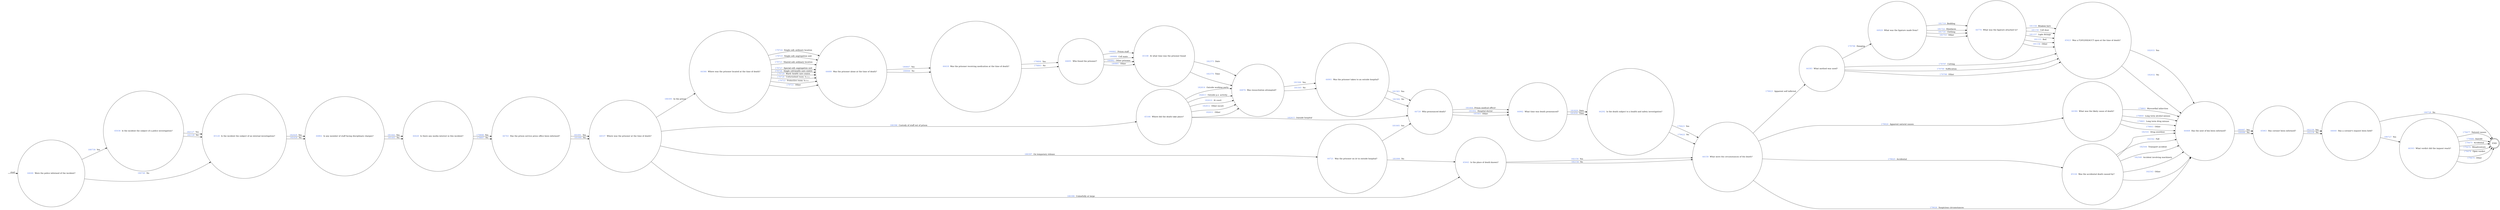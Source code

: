 digraph DEATH_IN_CUSTODY {
  rankdir=LR;
  node [shape = circle];
  START_NODE [label="", shape=none];
  START_NODE -> 44646 [label = "start"];
  END_NODE [label="END", shape="doublecircle"];
  44159 [label = < <FONT COLOR="royalblue">44159 </FONT> What were the circumstances of the death? >];
  44159 -> 44383 [label = < <FONT COLOR="royalblue">179023 </FONT> Apparent self inflicted >];
  44159 -> 44384 [label = < <FONT COLOR="royalblue">179024 </FONT> Apparent natural causes >];
  44159 -> 45144 [label = < <FONT COLOR="royalblue">179025 </FONT> Accidental >];
  44159 -> 44468 [label = < <FONT COLOR="royalblue">179026 </FONT> Suspicious circumstances >];
  44292 [label = < <FONT COLOR="royalblue">44292 </FONT> Is the death subject to a health and safety investigation? >];
  44292 -> 44159 [label = < <FONT COLOR="royalblue">179423 </FONT> Yes >];
  44292 -> 44159 [label = < <FONT COLOR="royalblue">179422 </FONT> No >];
  44303 [label = < <FONT COLOR="royalblue">44303 </FONT> What verdict did the inquest reach? >];
  44303 -> END_NODE [label = < <FONT COLOR="royalblue">179477 </FONT> Natural causes >];
  44303 -> END_NODE [label = < <FONT COLOR="royalblue">179480 </FONT> Suicide >];
  44303 -> END_NODE [label = < <FONT COLOR="royalblue">179475 </FONT> Accidental >];
  44303 -> END_NODE [label = < <FONT COLOR="royalblue">179476 </FONT> Misadventure >];
  44303 -> END_NODE [label = < <FONT COLOR="royalblue">179478 </FONT> Open verdict >];
  44303 -> END_NODE [label = < <FONT COLOR="royalblue">179479 </FONT> Other >];
  44366 [label = < <FONT COLOR="royalblue">44366 </FONT> Where was the prisoner located at the time of death? >];
  44366 -> 44680 [label = < <FONT COLOR="royalblue">179724 </FONT> Single cell: ordinary location >];
  44366 -> 44680 [label = < <FONT COLOR="royalblue">179725 </FONT> Single cell: segregation unit >];
  44366 -> 44680 [label = < <FONT COLOR="royalblue">179723 </FONT> Shared cell: ordinary location >];
  44366 -> 44680 [label = < <FONT COLOR="royalblue">179727 </FONT> Special cell: segregation unit >];
  44366 -> 44680 [label = < <FONT COLOR="royalblue">179726 </FONT> Single cell:health care centre >];
  44366 -> 44680 [label = < <FONT COLOR="royalblue">179729 </FONT> Ward: health care centre >];
  44366 -> 44680 [label = < <FONT COLOR="royalblue">179728 </FONT> Unfurnished room: h.c.c. >];
  44366 -> 44680 [label = < <FONT COLOR="royalblue">179722 </FONT> Protective room: h.c.c. >];
  44366 -> 44680 [label = < <FONT COLOR="royalblue">179721 </FONT> Other >];
  44383 [label = < <FONT COLOR="royalblue">44383 </FONT> What method was used? >];
  44383 -> 44929 [label = < <FONT COLOR="royalblue">179796 </FONT> Hanging >];
  44383 -> 45023 [label = < <FONT COLOR="royalblue">179797 </FONT> Cutting >];
  44383 -> 45023 [label = < <FONT COLOR="royalblue">179799 </FONT> Suffocation >];
  44383 -> 45023 [label = < <FONT COLOR="royalblue">179798 </FONT> Other >];
  44384 [label = < <FONT COLOR="royalblue">44384 </FONT> What was the likely cause of death? >];
  44384 -> 44468 [label = < <FONT COLOR="royalblue">179802 </FONT> Myocardial infarction >];
  44384 -> 44468 [label = < <FONT COLOR="royalblue">179800 </FONT> Long term alcohol misuse >];
  44384 -> 44468 [label = < <FONT COLOR="royalblue">179801 </FONT> Long term drug misuse >];
  44384 -> 44468 [label = < <FONT COLOR="royalblue">179803 </FONT> Other >];
  44418 [label = < <FONT COLOR="royalblue">44418 </FONT> Was the prisoner receiving medication at the time of death? >];
  44418 -> 44691 [label = < <FONT COLOR="royalblue">179894 </FONT> Yes >];
  44418 -> 44691 [label = < <FONT COLOR="royalblue">179893 </FONT> No >];
  44420 [label = < <FONT COLOR="royalblue">44420 </FONT> Is there any media interest in this incident? >];
  44420 -> 44743 [label = < <FONT COLOR="royalblue">179898 </FONT> Yes >];
  44420 -> 44743 [label = < <FONT COLOR="royalblue">179897 </FONT> No >];
  44468 [label = < <FONT COLOR="royalblue">44468 </FONT> Has the next of kin been informed? >];
  44468 -> 45063 [label = < <FONT COLOR="royalblue">180087 </FONT> Yes >];
  44468 -> 45063 [label = < <FONT COLOR="royalblue">180086 </FONT> No >];
  44537 [label = < <FONT COLOR="royalblue">44537 </FONT> Where was the prisoner at the time of death? >];
  44537 -> 44366 [label = < <FONT COLOR="royalblue">180395 </FONT> In the prison >];
  44537 -> 45166 [label = < <FONT COLOR="royalblue">180396 </FONT> Custody of staff out of prison >];
  44537 -> 44721 [label = < <FONT COLOR="royalblue">180397 </FONT> On temporary release >];
  44537 -> 45043 [label = < <FONT COLOR="royalblue">180398 </FONT> Unlawfully at large >];
  44640 [label = < <FONT COLOR="royalblue">44640 </FONT> Has a coroner's inquest been held? >];
  44640 -> 44303 [label = < <FONT COLOR="royalblue">180727 </FONT> Yes >];
  44640 -> END_NODE [label = < <FONT COLOR="royalblue">180728 </FONT> No >];
  44646 [label = < <FONT COLOR="royalblue">44646 </FONT> Were the police informed of the incident? >];
  44646 -> 45038 [label = < <FONT COLOR="royalblue">180739 </FONT> Yes >];
  44646 -> 45120 [label = < <FONT COLOR="royalblue">180740 </FONT> No >];
  44680 [label = < <FONT COLOR="royalblue">44680 </FONT> Was the prisoner alone at the time of death? >];
  44680 -> 44418 [label = < <FONT COLOR="royalblue">180847 </FONT> Yes >];
  44680 -> 44418 [label = < <FONT COLOR="royalblue">180846 </FONT> No >];
  44691 [label = < <FONT COLOR="royalblue">44691 </FONT> Who found the prisoner? >];
  44691 -> 45108 [label = < <FONT COLOR="royalblue">180883 </FONT> Prison staff >];
  44691 -> 45108 [label = < <FONT COLOR="royalblue">180880 </FONT> Cell mate >];
  44691 -> 45108 [label = < <FONT COLOR="royalblue">180882 </FONT> Other prisoner >];
  44691 -> 45108 [label = < <FONT COLOR="royalblue">180881 </FONT> Other >];
  44720 [label = < <FONT COLOR="royalblue">44720 </FONT> Who pronounced death? >];
  44720 -> 44962 [label = < <FONT COLOR="royalblue">181004 </FONT> Prison medical officer >];
  44720 -> 44962 [label = < <FONT COLOR="royalblue">181002 </FONT> Hospital doctor >];
  44720 -> 44962 [label = < <FONT COLOR="royalblue">181003 </FONT> Other >];
  44721 [label = < <FONT COLOR="royalblue">44721 </FONT> Was the prisoner on t/r in outside hospital? >];
  44721 -> 44720 [label = < <FONT COLOR="royalblue">181005 </FONT> Yes >];
  44721 -> 45043 [label = < <FONT COLOR="royalblue">181006 </FONT> No >];
  44743 [label = < <FONT COLOR="royalblue">44743 </FONT> Has the prison service press office been informed? >];
  44743 -> 44537 [label = < <FONT COLOR="royalblue">181091 </FONT> Yes >];
  44743 -> 44537 [label = < <FONT COLOR="royalblue">181090 </FONT> No >];
  44770 [label = < <FONT COLOR="royalblue">44770 </FONT> What was the ligature attached to? >];
  44770 -> 45023 [label = < <FONT COLOR="royalblue">181159 </FONT> Window bars >];
  44770 -> 45023 [label = < <FONT COLOR="royalblue">181156 </FONT> Cell door >];
  44770 -> 45023 [label = < <FONT COLOR="royalblue">181157 </FONT> Light fittings >];
  44770 -> 45023 [label = < <FONT COLOR="royalblue">181155 </FONT> Bed >];
  44770 -> 45023 [label = < <FONT COLOR="royalblue">181158 </FONT> Other >];
  44862 [label = < <FONT COLOR="royalblue">44862 </FONT> Is any member of staff facing disciplinary charges? >];
  44862 -> 44420 [label = < <FONT COLOR="royalblue">181442 </FONT> Yes >];
  44862 -> 44420 [label = < <FONT COLOR="royalblue">181441 </FONT> No >];
  44876 [label = < <FONT COLOR="royalblue">44876 </FONT> Was resuscitation attempted? >];
  44876 -> 44901 [label = < <FONT COLOR="royalblue">181506 </FONT> Yes >];
  44876 -> 44901 [label = < <FONT COLOR="royalblue">181505 </FONT> No >];
  44901 [label = < <FONT COLOR="royalblue">44901 </FONT> Was the prisoner taken to an outside hospital? >];
  44901 -> 44720 [label = < <FONT COLOR="royalblue">181583 </FONT> Yes >];
  44901 -> 44720 [label = < <FONT COLOR="royalblue">181582 </FONT> No >];
  44929 [label = < <FONT COLOR="royalblue">44929 </FONT> What was the ligature made from? >];
  44929 -> 44770 [label = < <FONT COLOR="royalblue">181719 </FONT> Bedding >];
  44929 -> 44770 [label = < <FONT COLOR="royalblue">181722 </FONT> Shoelaces >];
  44929 -> 44770 [label = < <FONT COLOR="royalblue">181720 </FONT> Clothing >];
  44929 -> 44770 [label = < <FONT COLOR="royalblue">181721 </FONT> Other >];
  44962 [label = < <FONT COLOR="royalblue">44962 </FONT> What time was death pronounced? >];
  44962 -> 44292 [label = < <FONT COLOR="royalblue">181829 </FONT> Date >];
  44962 -> 44292 [label = < <FONT COLOR="royalblue">181830 </FONT> Time >];
  45023 [label = < <FONT COLOR="royalblue">45023 </FONT> Was a F2052SH/ACCT open at the time of death? >];
  45023 -> 44468 [label = < <FONT COLOR="royalblue">182033 </FONT> Yes >];
  45023 -> 44468 [label = < <FONT COLOR="royalblue">182032 </FONT> No >];
  45038 [label = < <FONT COLOR="royalblue">45038 </FONT> Is the incident the subject of a police investigation? >];
  45038 -> 45120 [label = < <FONT COLOR="royalblue">182127 </FONT> Yes >];
  45038 -> 45120 [label = < <FONT COLOR="royalblue">182126 </FONT> No >];
  45043 [label = < <FONT COLOR="royalblue">45043 </FONT> Is the place of death known? >];
  45043 -> 44159 [label = < <FONT COLOR="royalblue">182159 </FONT> Yes >];
  45043 -> 44159 [label = < <FONT COLOR="royalblue">182158 </FONT> No >];
  45063 [label = < <FONT COLOR="royalblue">45063 </FONT> Has coroner been informed? >];
  45063 -> 44640 [label = < <FONT COLOR="royalblue">182239 </FONT> Yes >];
  45063 -> 44640 [label = < <FONT COLOR="royalblue">182238 </FONT> No >];
  45108 [label = < <FONT COLOR="royalblue">45108 </FONT> At what time was the prisoner found >];
  45108 -> 44876 [label = < <FONT COLOR="royalblue">182373 </FONT> Date >];
  45108 -> 44876 [label = < <FONT COLOR="royalblue">182374 </FONT> Time >];
  45120 [label = < <FONT COLOR="royalblue">45120 </FONT> Is the incident the subject of an internal investigation? >];
  45120 -> 44862 [label = < <FONT COLOR="royalblue">182429 </FONT> Yes >];
  45120 -> 44862 [label = < <FONT COLOR="royalblue">182428 </FONT> No >];
  45144 [label = < <FONT COLOR="royalblue">45144 </FONT> Was the accidental death caused by? >];
  45144 -> 44468 [label = < <FONT COLOR="royalblue">182541 </FONT> Drug overdose >];
  45144 -> 44468 [label = < <FONT COLOR="royalblue">182542 </FONT> Fall >];
  45144 -> 44468 [label = < <FONT COLOR="royalblue">182544 </FONT> Transport accident >];
  45144 -> 44468 [label = < <FONT COLOR="royalblue">182540 </FONT> Accident involving machinery >];
  45144 -> 44468 [label = < <FONT COLOR="royalblue">182543 </FONT> Other >];
  45166 [label = < <FONT COLOR="royalblue">45166 </FONT> Where did the death take place? >];
  45166 -> 44720 [label = < <FONT COLOR="royalblue">182615 </FONT> Outside hospital >];
  45166 -> 44876 [label = < <FONT COLOR="royalblue">182614 </FONT> Outside working party >];
  45166 -> 44876 [label = < <FONT COLOR="royalblue">182613 </FONT> Outside p.e. activity >];
  45166 -> 44876 [label = < <FONT COLOR="royalblue">182610 </FONT> At court >];
  45166 -> 44876 [label = < <FONT COLOR="royalblue">182612 </FONT> Other escort >];
  45166 -> 44876 [label = < <FONT COLOR="royalblue">182611 </FONT> Other >];
}
